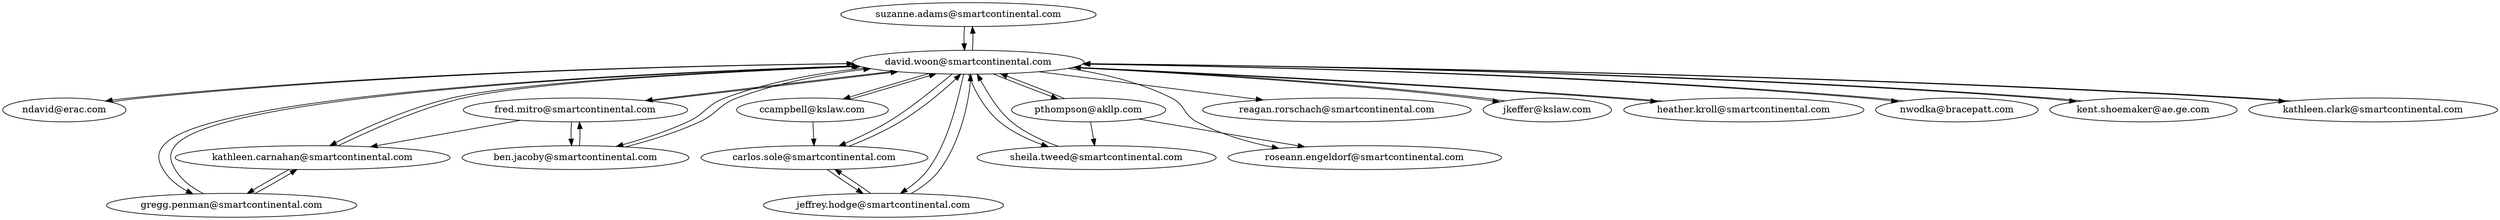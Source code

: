 // The Round Table
digraph {
	"suzanne.adams@smartcontinental.com" -> "david.woon@smartcontinental.com"
	"david.woon@smartcontinental.com" -> "suzanne.adams@smartcontinental.com"
	"ndavid@erac.com" -> "david.woon@smartcontinental.com"
	"david.woon@smartcontinental.com" -> "ndavid@erac.com"
	"kathleen.carnahan@smartcontinental.com" -> "gregg.penman@smartcontinental.com"
	"gregg.penman@smartcontinental.com" -> "kathleen.carnahan@smartcontinental.com"
	"kathleen.carnahan@smartcontinental.com" -> "david.woon@smartcontinental.com"
	"david.woon@smartcontinental.com" -> "kathleen.carnahan@smartcontinental.com"
	"fred.mitro@smartcontinental.com" -> "kathleen.carnahan@smartcontinental.com"
	"ccampbell@kslaw.com" -> "carlos.sole@smartcontinental.com"
	"carlos.sole@smartcontinental.com" -> "david.woon@smartcontinental.com"
	"david.woon@smartcontinental.com" -> "carlos.sole@smartcontinental.com"
	"carlos.sole@smartcontinental.com" -> "jeffrey.hodge@smartcontinental.com"
	"jeffrey.hodge@smartcontinental.com" -> "carlos.sole@smartcontinental.com"
	"ben.jacoby@smartcontinental.com" -> "david.woon@smartcontinental.com"
	"david.woon@smartcontinental.com" -> "ben.jacoby@smartcontinental.com"
	"ben.jacoby@smartcontinental.com" -> "fred.mitro@smartcontinental.com"
	"fred.mitro@smartcontinental.com" -> "ben.jacoby@smartcontinental.com"
	"pthompson@akllp.com" -> "sheila.tweed@smartcontinental.com"
	"sheila.tweed@smartcontinental.com" -> "david.woon@smartcontinental.com"
	"david.woon@smartcontinental.com" -> "sheila.tweed@smartcontinental.com"
	"ccampbell@kslaw.com" -> "david.woon@smartcontinental.com"
	"david.woon@smartcontinental.com" -> "ccampbell@kslaw.com"
	"pthompson@akllp.com" -> "roseann.engeldorf@smartcontinental.com"
	"pthompson@akllp.com" -> "david.woon@smartcontinental.com"
	"david.woon@smartcontinental.com" -> "pthompson@akllp.com"
	"david.woon@smartcontinental.com" -> "reagan.rorschach@smartcontinental.com"
	"david.woon@smartcontinental.com" -> "roseann.engeldorf@smartcontinental.com"
	"jkeffer@kslaw.com" -> "david.woon@smartcontinental.com"
	"david.woon@smartcontinental.com" -> "jkeffer@kslaw.com"
	"gregg.penman@smartcontinental.com" -> "david.woon@smartcontinental.com"
	"david.woon@smartcontinental.com" -> "gregg.penman@smartcontinental.com"
	"heather.kroll@smartcontinental.com" -> "david.woon@smartcontinental.com"
	"david.woon@smartcontinental.com" -> "heather.kroll@smartcontinental.com"
	"david.woon@smartcontinental.com" -> "nwodka@bracepatt.com"
	"nwodka@bracepatt.com" -> "david.woon@smartcontinental.com"
	"david.woon@smartcontinental.com" -> "kent.shoemaker@ae.ge.com"
	"kent.shoemaker@ae.ge.com" -> "david.woon@smartcontinental.com"
	"david.woon@smartcontinental.com" -> "kathleen.clark@smartcontinental.com"
	"kathleen.clark@smartcontinental.com" -> "david.woon@smartcontinental.com"
	"david.woon@smartcontinental.com" -> "fred.mitro@smartcontinental.com"
	"fred.mitro@smartcontinental.com" -> "david.woon@smartcontinental.com"
	"david.woon@smartcontinental.com" -> "jeffrey.hodge@smartcontinental.com"
	"jeffrey.hodge@smartcontinental.com" -> "david.woon@smartcontinental.com"
}

